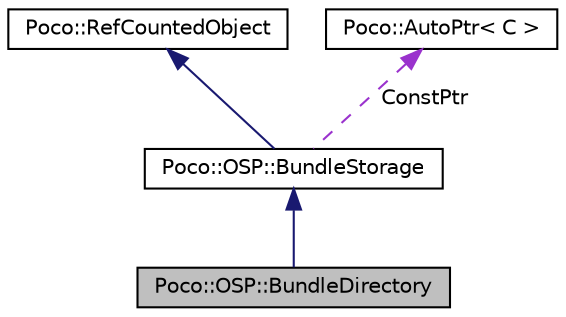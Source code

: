digraph "Poco::OSP::BundleDirectory"
{
 // LATEX_PDF_SIZE
  edge [fontname="Helvetica",fontsize="10",labelfontname="Helvetica",labelfontsize="10"];
  node [fontname="Helvetica",fontsize="10",shape=record];
  Node1 [label="Poco::OSP::BundleDirectory",height=0.2,width=0.4,color="black", fillcolor="grey75", style="filled", fontcolor="black",tooltip=" "];
  Node2 -> Node1 [dir="back",color="midnightblue",fontsize="10",style="solid",fontname="Helvetica"];
  Node2 [label="Poco::OSP::BundleStorage",height=0.2,width=0.4,color="black", fillcolor="white", style="filled",URL="$classPoco_1_1OSP_1_1BundleStorage.html",tooltip=" "];
  Node3 -> Node2 [dir="back",color="midnightblue",fontsize="10",style="solid",fontname="Helvetica"];
  Node3 [label="Poco::RefCountedObject",height=0.2,width=0.4,color="black", fillcolor="white", style="filled",URL="$classPoco_1_1RefCountedObject.html",tooltip=" "];
  Node4 -> Node2 [dir="back",color="darkorchid3",fontsize="10",style="dashed",label=" ConstPtr" ,fontname="Helvetica"];
  Node4 [label="Poco::AutoPtr\< C \>",height=0.2,width=0.4,color="black", fillcolor="white", style="filled",URL="$classPoco_1_1AutoPtr.html",tooltip=" "];
}
